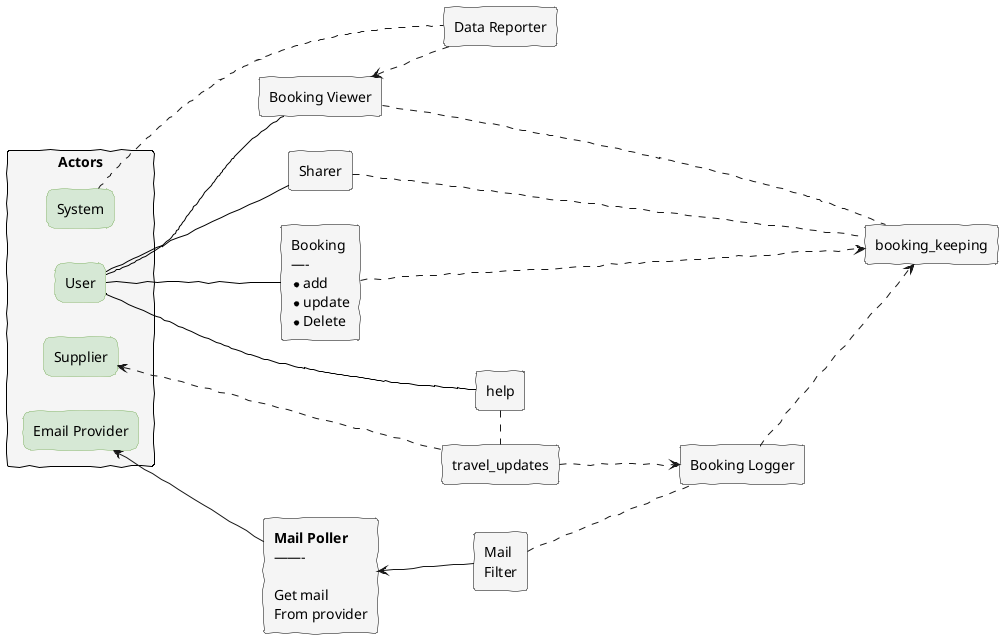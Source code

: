 @startuml
skinparam handwritten true
hide stereotype

left to right direction

'skinparam linetype ortho

skinparam rectangle{
    BackgroundColor WhiteSmoke
    borderColor black
    LineColor<<actor>> #86B56B
    borderColor<<actor>> #86B56B
    BackgroundColor<<actor>> #D6E8D5
    LineColor<<actor>> #D6E8D5
    RoundCorner<<actor>> 15

    borderColor<<action>> #3F75BB
    FontColor<<action>> #3F75BB
    BackgroundColor<<action>> #FFE5CC
'    RoundCorner<<action>> 30

    BackgroundColor<<sticky>> #F3D22B
    borderColor<<sticky>> black
 }


rectangle Actors {

    rectangle system  <<actor>> [
    System
    ]
    rectangle user <<actor>> [
    User
    ]
    rectangle supplier <<actor>>[
    Supplier
    ]
    rectangle email_prvider <<actor>> [
    Email Provider
    ]
}

' position actors
'
user                 .[hidden]                      system       
supplier             .[hidden]                      user         
email_prvider        .[hidden]                      supplier     


' action

rectangle mail_poller [
**Mail Poller**
——-

Get mail 
From provider
]

rectangle mail_filter [
Mail
Filter
]

rectangle booking_logger [
Booking Logger
]

rectangle travel_updates

rectangle booking_manual [
Booking
—-
* add
* update
* Delete
]

rectangle sharer  [
Sharer
]

rectangle help 

rectangle booking_viewer  [
Booking Viewer
]

rectangle booking_keeping 

rectangle data_reporter  [
Data Reporter
]

booking_viewer            .[hidden]               sharer
sharer                    .[hidden]               booking_manual
booking_manual            .[hidden].               help

' Links 
user -[#black]-- sharer
user -[#black]-- booking_viewer
user -[#black]-- booking_manual
user -[#black]-- help


supplier <... travel_updates

email_prvider <--- mail_poller

system .... data_reporter

'
' connectivty intermediate
booking_viewer   <..    data_reporter
'
help             .      travel_updates
booking_viewer   ...    booking_keeping
booking_manual   ...>   booking_keeping
sharer           ...    booking_keeping
'
mail_poller      <--    mail_filter

booking_logger   ..>    booking_keeping
'
'
mail_filter      ...    booking_logger
travel_updates   ...>   booking_logger
'
'
'
'
'
'

'
'
'
@enduml



